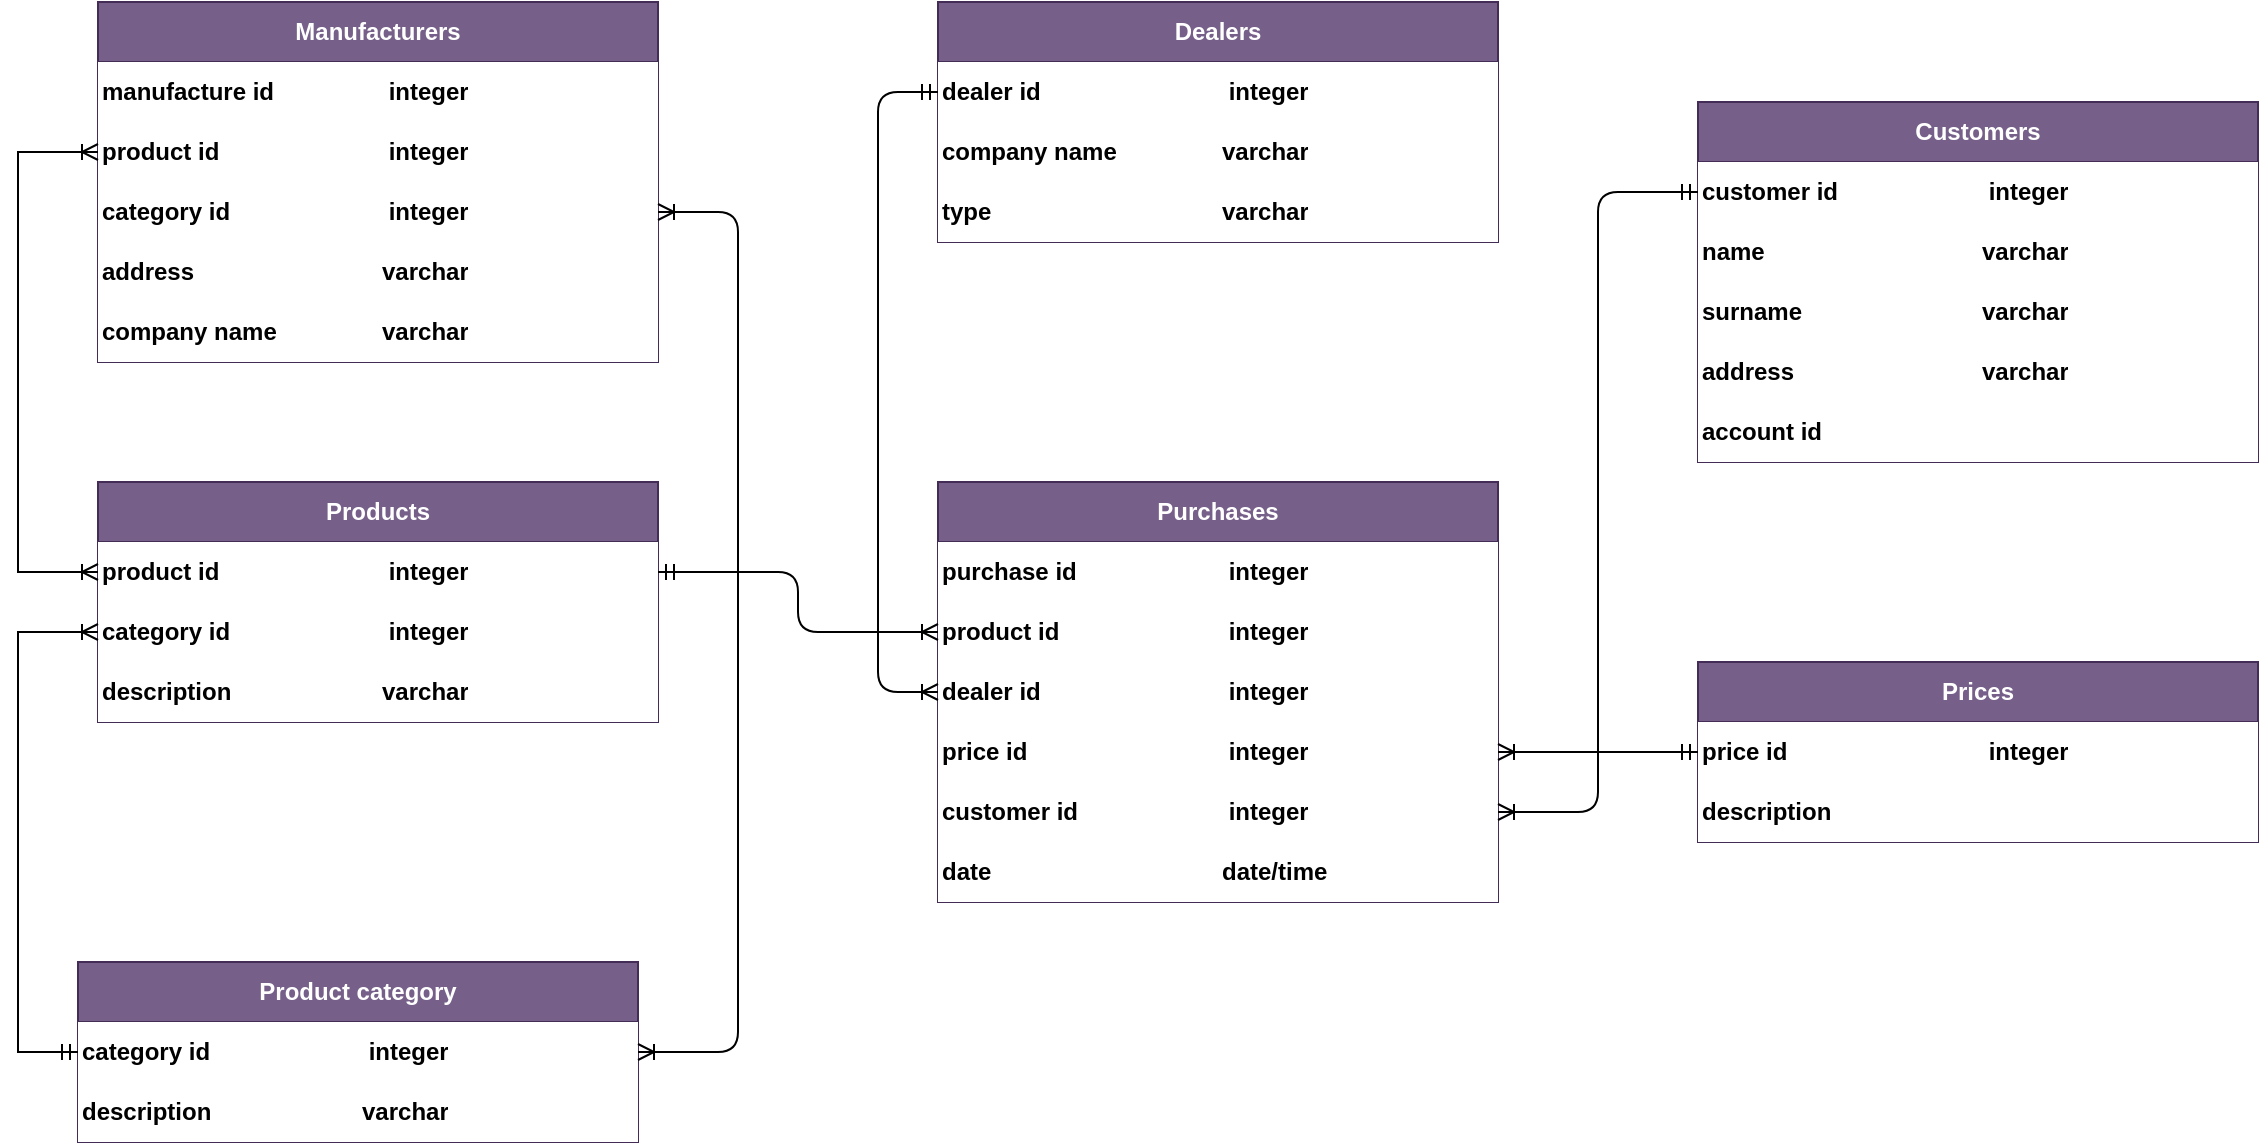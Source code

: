 <mxfile version="24.7.5">
  <diagram name="Page-1" id="e56a1550-8fbb-45ad-956c-1786394a9013">
    <mxGraphModel dx="2636" dy="836" grid="1" gridSize="10" guides="1" tooltips="1" connect="1" arrows="1" fold="1" page="1" pageScale="1" pageWidth="1100" pageHeight="850" background="none" math="0" shadow="0">
      <root>
        <mxCell id="0" />
        <mxCell id="1" parent="0" />
        <mxCell id="E7xt4FRm8ha0BPfJUqgO-25" value="Products" style="shape=table;startSize=30;container=1;collapsible=1;childLayout=tableLayout;fixedRows=1;rowLines=0;fontStyle=1;align=center;resizeLast=1;html=1;whiteSpace=wrap;fillColor=#76608a;strokeColor=#432D57;fontColor=#ffffff;strokeWidth=1;perimeterSpacing=1;" vertex="1" parent="1">
          <mxGeometry x="-360" y="350" width="280" height="120" as="geometry" />
        </mxCell>
        <mxCell id="E7xt4FRm8ha0BPfJUqgO-26" value="" style="shape=tableRow;horizontal=0;startSize=0;swimlaneHead=0;swimlaneBody=0;fillColor=none;collapsible=0;dropTarget=0;points=[[0,0.5],[1,0.5]];portConstraint=eastwest;top=0;left=0;right=0;bottom=0;html=1;" vertex="1" parent="E7xt4FRm8ha0BPfJUqgO-25">
          <mxGeometry y="30" width="280" height="30" as="geometry" />
        </mxCell>
        <mxCell id="E7xt4FRm8ha0BPfJUqgO-27" value="product id" style="shape=partialRectangle;connectable=0;fillColor=#FFFFFF;top=0;left=0;bottom=0;right=0;fontStyle=1;overflow=hidden;html=1;whiteSpace=wrap;strokeColor=#000000;fontColor=#000000;perimeterSpacing=1;align=left;" vertex="1" parent="E7xt4FRm8ha0BPfJUqgO-26">
          <mxGeometry width="140" height="30" as="geometry">
            <mxRectangle width="140" height="30" as="alternateBounds" />
          </mxGeometry>
        </mxCell>
        <mxCell id="E7xt4FRm8ha0BPfJUqgO-50" value="&lt;span style=&quot;color: rgb(0, 0, 0);&quot;&gt;&amp;nbsp;integer&lt;/span&gt;" style="shape=partialRectangle;connectable=0;fillColor=#FFFFFF;top=0;left=0;bottom=0;right=0;fontStyle=1;overflow=hidden;html=1;whiteSpace=wrap;strokeWidth=1;strokeColor=#000000;perimeterSpacing=1;fillStyle=auto;align=left;labelBorderColor=none;" vertex="1" parent="E7xt4FRm8ha0BPfJUqgO-26">
          <mxGeometry x="140" width="140" height="30" as="geometry">
            <mxRectangle width="140" height="30" as="alternateBounds" />
          </mxGeometry>
        </mxCell>
        <mxCell id="E7xt4FRm8ha0BPfJUqgO-64" style="shape=tableRow;horizontal=0;startSize=0;swimlaneHead=0;swimlaneBody=0;fillColor=none;collapsible=0;dropTarget=0;points=[[0,0.5],[1,0.5]];portConstraint=eastwest;top=0;left=0;right=0;bottom=0;html=1;" vertex="1" parent="E7xt4FRm8ha0BPfJUqgO-25">
          <mxGeometry y="60" width="280" height="30" as="geometry" />
        </mxCell>
        <mxCell id="E7xt4FRm8ha0BPfJUqgO-66" value="&lt;font color=&quot;#000000&quot;&gt;category id&lt;/font&gt;" style="shape=partialRectangle;connectable=0;fillColor=#FFFFFF;top=0;left=0;bottom=0;right=0;fontStyle=1;overflow=hidden;html=1;whiteSpace=wrap;strokeWidth=1;strokeColor=#000000;perimeterSpacing=1;align=left;textShadow=0;" vertex="1" parent="E7xt4FRm8ha0BPfJUqgO-64">
          <mxGeometry width="140" height="30" as="geometry">
            <mxRectangle width="140" height="30" as="alternateBounds" />
          </mxGeometry>
        </mxCell>
        <mxCell id="E7xt4FRm8ha0BPfJUqgO-65" value="&amp;nbsp;integer" style="shape=partialRectangle;connectable=0;fillColor=#FFFFFF;top=0;left=0;bottom=0;right=0;fontStyle=1;overflow=hidden;html=1;whiteSpace=wrap;strokeColor=#000000;fontColor=#000000;perimeterSpacing=1;align=left;" vertex="1" parent="E7xt4FRm8ha0BPfJUqgO-64">
          <mxGeometry x="140" width="140" height="30" as="geometry">
            <mxRectangle width="140" height="30" as="alternateBounds" />
          </mxGeometry>
        </mxCell>
        <mxCell id="E7xt4FRm8ha0BPfJUqgO-80" style="shape=tableRow;horizontal=0;startSize=0;swimlaneHead=0;swimlaneBody=0;fillColor=none;collapsible=0;dropTarget=0;points=[[0,0.5],[1,0.5]];portConstraint=eastwest;top=0;left=0;right=0;bottom=0;html=1;" vertex="1" parent="E7xt4FRm8ha0BPfJUqgO-25">
          <mxGeometry y="90" width="280" height="30" as="geometry" />
        </mxCell>
        <mxCell id="E7xt4FRm8ha0BPfJUqgO-81" value="&lt;font color=&quot;#000000&quot;&gt;description&lt;/font&gt;" style="shape=partialRectangle;connectable=0;fillColor=#FFFFFF;top=0;left=0;bottom=0;right=0;fontStyle=1;overflow=hidden;html=1;whiteSpace=wrap;strokeWidth=1;strokeColor=#000000;perimeterSpacing=1;align=left;textShadow=0;" vertex="1" parent="E7xt4FRm8ha0BPfJUqgO-80">
          <mxGeometry width="140" height="30" as="geometry">
            <mxRectangle width="140" height="30" as="alternateBounds" />
          </mxGeometry>
        </mxCell>
        <mxCell id="E7xt4FRm8ha0BPfJUqgO-82" value="varchar" style="shape=partialRectangle;connectable=0;fillColor=#FFFFFF;top=0;left=0;bottom=0;right=0;fontStyle=1;overflow=hidden;html=1;whiteSpace=wrap;strokeColor=#000000;fontColor=#000000;perimeterSpacing=1;align=left;" vertex="1" parent="E7xt4FRm8ha0BPfJUqgO-80">
          <mxGeometry x="140" width="140" height="30" as="geometry">
            <mxRectangle width="140" height="30" as="alternateBounds" />
          </mxGeometry>
        </mxCell>
        <mxCell id="E7xt4FRm8ha0BPfJUqgO-67" value="Prices" style="shape=table;startSize=30;container=1;collapsible=1;childLayout=tableLayout;fixedRows=1;rowLines=0;fontStyle=1;align=center;resizeLast=1;html=1;whiteSpace=wrap;fillColor=#76608a;strokeColor=#432D57;fontColor=#ffffff;strokeWidth=1;perimeterSpacing=1;" vertex="1" parent="1">
          <mxGeometry x="440" y="440" width="280" height="90" as="geometry" />
        </mxCell>
        <mxCell id="E7xt4FRm8ha0BPfJUqgO-68" value="" style="shape=tableRow;horizontal=0;startSize=0;swimlaneHead=0;swimlaneBody=0;fillColor=none;collapsible=0;dropTarget=0;points=[[0,0.5],[1,0.5]];portConstraint=eastwest;top=0;left=0;right=0;bottom=0;html=1;" vertex="1" parent="E7xt4FRm8ha0BPfJUqgO-67">
          <mxGeometry y="30" width="280" height="30" as="geometry" />
        </mxCell>
        <mxCell id="E7xt4FRm8ha0BPfJUqgO-69" value="price id" style="shape=partialRectangle;connectable=0;fillColor=#FFFFFF;top=0;left=0;bottom=0;right=0;fontStyle=1;overflow=hidden;html=1;whiteSpace=wrap;strokeColor=#000000;fontColor=#000000;perimeterSpacing=1;align=left;" vertex="1" parent="E7xt4FRm8ha0BPfJUqgO-68">
          <mxGeometry width="140" height="30" as="geometry">
            <mxRectangle width="140" height="30" as="alternateBounds" />
          </mxGeometry>
        </mxCell>
        <mxCell id="E7xt4FRm8ha0BPfJUqgO-70" value="&lt;span style=&quot;color: rgb(0, 0, 0);&quot;&gt;&amp;nbsp;integer&lt;/span&gt;" style="shape=partialRectangle;connectable=0;fillColor=#FFFFFF;top=0;left=0;bottom=0;right=0;fontStyle=1;overflow=hidden;html=1;whiteSpace=wrap;strokeWidth=1;strokeColor=#000000;perimeterSpacing=1;fillStyle=auto;align=left;labelBorderColor=none;" vertex="1" parent="E7xt4FRm8ha0BPfJUqgO-68">
          <mxGeometry x="140" width="140" height="30" as="geometry">
            <mxRectangle width="140" height="30" as="alternateBounds" />
          </mxGeometry>
        </mxCell>
        <mxCell id="E7xt4FRm8ha0BPfJUqgO-71" style="shape=tableRow;horizontal=0;startSize=0;swimlaneHead=0;swimlaneBody=0;fillColor=none;collapsible=0;dropTarget=0;points=[[0,0.5],[1,0.5]];portConstraint=eastwest;top=0;left=0;right=0;bottom=0;html=1;" vertex="1" parent="E7xt4FRm8ha0BPfJUqgO-67">
          <mxGeometry y="60" width="280" height="30" as="geometry" />
        </mxCell>
        <mxCell id="E7xt4FRm8ha0BPfJUqgO-72" value="&lt;font color=&quot;#000000&quot;&gt;description&lt;/font&gt;" style="shape=partialRectangle;connectable=0;fillColor=#FFFFFF;top=0;left=0;bottom=0;right=0;fontStyle=1;overflow=hidden;html=1;whiteSpace=wrap;strokeWidth=1;strokeColor=#000000;perimeterSpacing=1;align=left;textShadow=0;" vertex="1" parent="E7xt4FRm8ha0BPfJUqgO-71">
          <mxGeometry width="140" height="30" as="geometry">
            <mxRectangle width="140" height="30" as="alternateBounds" />
          </mxGeometry>
        </mxCell>
        <mxCell id="E7xt4FRm8ha0BPfJUqgO-73" value="" style="shape=partialRectangle;connectable=0;fillColor=#FFFFFF;top=0;left=0;bottom=0;right=0;fontStyle=1;overflow=hidden;html=1;whiteSpace=wrap;strokeColor=#000000;fontColor=#000000;perimeterSpacing=1;align=left;" vertex="1" parent="E7xt4FRm8ha0BPfJUqgO-71">
          <mxGeometry x="140" width="140" height="30" as="geometry">
            <mxRectangle width="140" height="30" as="alternateBounds" />
          </mxGeometry>
        </mxCell>
        <mxCell id="E7xt4FRm8ha0BPfJUqgO-86" value="Product category" style="shape=table;startSize=30;container=1;collapsible=1;childLayout=tableLayout;fixedRows=1;rowLines=0;fontStyle=1;align=center;resizeLast=1;html=1;whiteSpace=wrap;fillColor=#76608a;strokeColor=#432D57;fontColor=#ffffff;strokeWidth=1;perimeterSpacing=1;" vertex="1" parent="1">
          <mxGeometry x="-370" y="590" width="280" height="90" as="geometry" />
        </mxCell>
        <mxCell id="E7xt4FRm8ha0BPfJUqgO-90" style="shape=tableRow;horizontal=0;startSize=0;swimlaneHead=0;swimlaneBody=0;fillColor=none;collapsible=0;dropTarget=0;points=[[0,0.5],[1,0.5]];portConstraint=eastwest;top=0;left=0;right=0;bottom=0;html=1;" vertex="1" parent="E7xt4FRm8ha0BPfJUqgO-86">
          <mxGeometry y="30" width="280" height="30" as="geometry" />
        </mxCell>
        <mxCell id="E7xt4FRm8ha0BPfJUqgO-91" value="&lt;font color=&quot;#000000&quot;&gt;category id&lt;/font&gt;" style="shape=partialRectangle;connectable=0;fillColor=#FFFFFF;top=0;left=0;bottom=0;right=0;fontStyle=1;overflow=hidden;html=1;whiteSpace=wrap;strokeWidth=1;strokeColor=#000000;perimeterSpacing=1;align=left;textShadow=0;" vertex="1" parent="E7xt4FRm8ha0BPfJUqgO-90">
          <mxGeometry width="140" height="30" as="geometry">
            <mxRectangle width="140" height="30" as="alternateBounds" />
          </mxGeometry>
        </mxCell>
        <mxCell id="E7xt4FRm8ha0BPfJUqgO-92" value="&amp;nbsp;integer" style="shape=partialRectangle;connectable=0;fillColor=#FFFFFF;top=0;left=0;bottom=0;right=0;fontStyle=1;overflow=hidden;html=1;whiteSpace=wrap;strokeColor=#000000;fontColor=#000000;perimeterSpacing=1;align=left;" vertex="1" parent="E7xt4FRm8ha0BPfJUqgO-90">
          <mxGeometry x="140" width="140" height="30" as="geometry">
            <mxRectangle width="140" height="30" as="alternateBounds" />
          </mxGeometry>
        </mxCell>
        <mxCell id="E7xt4FRm8ha0BPfJUqgO-93" style="shape=tableRow;horizontal=0;startSize=0;swimlaneHead=0;swimlaneBody=0;fillColor=none;collapsible=0;dropTarget=0;points=[[0,0.5],[1,0.5]];portConstraint=eastwest;top=0;left=0;right=0;bottom=0;html=1;" vertex="1" parent="E7xt4FRm8ha0BPfJUqgO-86">
          <mxGeometry y="60" width="280" height="30" as="geometry" />
        </mxCell>
        <mxCell id="E7xt4FRm8ha0BPfJUqgO-95" value="&lt;span style=&quot;background-color: rgb(255, 255, 255);&quot;&gt;description&lt;/span&gt;" style="shape=partialRectangle;connectable=0;fillColor=#FFFFFF;top=0;left=0;bottom=0;right=0;fontStyle=1;overflow=hidden;html=1;whiteSpace=wrap;strokeColor=#000000;fontColor=#000000;perimeterSpacing=1;align=left;" vertex="1" parent="E7xt4FRm8ha0BPfJUqgO-93">
          <mxGeometry width="140" height="30" as="geometry">
            <mxRectangle width="140" height="30" as="alternateBounds" />
          </mxGeometry>
        </mxCell>
        <mxCell id="E7xt4FRm8ha0BPfJUqgO-94" value="&lt;span style=&quot;color: rgb(0, 0, 0);&quot;&gt;varchar&lt;/span&gt;" style="shape=partialRectangle;connectable=0;fillColor=#FFFFFF;top=0;left=0;bottom=0;right=0;fontStyle=1;overflow=hidden;html=1;whiteSpace=wrap;strokeWidth=1;strokeColor=#000000;perimeterSpacing=1;align=left;textShadow=0;" vertex="1" parent="E7xt4FRm8ha0BPfJUqgO-93">
          <mxGeometry x="140" width="140" height="30" as="geometry">
            <mxRectangle width="140" height="30" as="alternateBounds" />
          </mxGeometry>
        </mxCell>
        <mxCell id="E7xt4FRm8ha0BPfJUqgO-99" value="Dealers" style="shape=table;startSize=30;container=1;collapsible=1;childLayout=tableLayout;fixedRows=1;rowLines=0;fontStyle=1;align=center;resizeLast=1;html=1;whiteSpace=wrap;fillColor=#76608a;strokeColor=#432D57;fontColor=#ffffff;strokeWidth=1;perimeterSpacing=1;" vertex="1" parent="1">
          <mxGeometry x="60" y="110" width="280" height="120" as="geometry" />
        </mxCell>
        <mxCell id="E7xt4FRm8ha0BPfJUqgO-100" value="" style="shape=tableRow;horizontal=0;startSize=0;swimlaneHead=0;swimlaneBody=0;fillColor=none;collapsible=0;dropTarget=0;points=[[0,0.5],[1,0.5]];portConstraint=eastwest;top=0;left=0;right=0;bottom=0;html=1;" vertex="1" parent="E7xt4FRm8ha0BPfJUqgO-99">
          <mxGeometry y="30" width="280" height="30" as="geometry" />
        </mxCell>
        <mxCell id="E7xt4FRm8ha0BPfJUqgO-101" value="dealer id" style="shape=partialRectangle;connectable=0;fillColor=#FFFFFF;top=0;left=0;bottom=0;right=0;fontStyle=1;overflow=hidden;html=1;whiteSpace=wrap;strokeColor=#000000;fontColor=#000000;perimeterSpacing=1;align=left;" vertex="1" parent="E7xt4FRm8ha0BPfJUqgO-100">
          <mxGeometry width="140" height="30" as="geometry">
            <mxRectangle width="140" height="30" as="alternateBounds" />
          </mxGeometry>
        </mxCell>
        <mxCell id="E7xt4FRm8ha0BPfJUqgO-102" value="&lt;span style=&quot;color: rgb(0, 0, 0);&quot;&gt;&amp;nbsp;integer&lt;/span&gt;" style="shape=partialRectangle;connectable=0;fillColor=#FFFFFF;top=0;left=0;bottom=0;right=0;fontStyle=1;overflow=hidden;html=1;whiteSpace=wrap;strokeWidth=1;strokeColor=#000000;perimeterSpacing=1;fillStyle=auto;align=left;labelBorderColor=none;" vertex="1" parent="E7xt4FRm8ha0BPfJUqgO-100">
          <mxGeometry x="140" width="140" height="30" as="geometry">
            <mxRectangle width="140" height="30" as="alternateBounds" />
          </mxGeometry>
        </mxCell>
        <mxCell id="E7xt4FRm8ha0BPfJUqgO-103" style="shape=tableRow;horizontal=0;startSize=0;swimlaneHead=0;swimlaneBody=0;fillColor=none;collapsible=0;dropTarget=0;points=[[0,0.5],[1,0.5]];portConstraint=eastwest;top=0;left=0;right=0;bottom=0;html=1;" vertex="1" parent="E7xt4FRm8ha0BPfJUqgO-99">
          <mxGeometry y="60" width="280" height="30" as="geometry" />
        </mxCell>
        <mxCell id="E7xt4FRm8ha0BPfJUqgO-104" value="&lt;span style=&quot;color: rgb(0, 0, 0); background-color: rgb(255, 255, 255);&quot;&gt;company name&lt;/span&gt;" style="shape=partialRectangle;connectable=0;fillColor=#FFFFFF;top=0;left=0;bottom=0;right=0;fontStyle=1;overflow=hidden;html=1;whiteSpace=wrap;strokeWidth=1;strokeColor=#000000;perimeterSpacing=1;align=left;textShadow=0;" vertex="1" parent="E7xt4FRm8ha0BPfJUqgO-103">
          <mxGeometry width="140" height="30" as="geometry">
            <mxRectangle width="140" height="30" as="alternateBounds" />
          </mxGeometry>
        </mxCell>
        <mxCell id="E7xt4FRm8ha0BPfJUqgO-105" value="&lt;span style=&quot;background-color: rgb(255, 255, 255);&quot;&gt;varchar&lt;/span&gt;" style="shape=partialRectangle;connectable=0;fillColor=#FFFFFF;top=0;left=0;bottom=0;right=0;fontStyle=1;overflow=hidden;html=1;whiteSpace=wrap;strokeColor=#000000;fontColor=#000000;perimeterSpacing=1;align=left;" vertex="1" parent="E7xt4FRm8ha0BPfJUqgO-103">
          <mxGeometry x="140" width="140" height="30" as="geometry">
            <mxRectangle width="140" height="30" as="alternateBounds" />
          </mxGeometry>
        </mxCell>
        <mxCell id="E7xt4FRm8ha0BPfJUqgO-106" style="shape=tableRow;horizontal=0;startSize=0;swimlaneHead=0;swimlaneBody=0;fillColor=none;collapsible=0;dropTarget=0;points=[[0,0.5],[1,0.5]];portConstraint=eastwest;top=0;left=0;right=0;bottom=0;html=1;" vertex="1" parent="E7xt4FRm8ha0BPfJUqgO-99">
          <mxGeometry y="90" width="280" height="30" as="geometry" />
        </mxCell>
        <mxCell id="E7xt4FRm8ha0BPfJUqgO-107" value="&lt;font color=&quot;#000000&quot;&gt;&lt;span style=&quot;background-color: rgb(255, 255, 255);&quot;&gt;type&lt;/span&gt;&lt;/font&gt;" style="shape=partialRectangle;connectable=0;fillColor=#FFFFFF;top=0;left=0;bottom=0;right=0;fontStyle=1;overflow=hidden;html=1;whiteSpace=wrap;strokeWidth=1;strokeColor=#000000;perimeterSpacing=1;align=left;textShadow=0;" vertex="1" parent="E7xt4FRm8ha0BPfJUqgO-106">
          <mxGeometry width="140" height="30" as="geometry">
            <mxRectangle width="140" height="30" as="alternateBounds" />
          </mxGeometry>
        </mxCell>
        <mxCell id="E7xt4FRm8ha0BPfJUqgO-108" value="&lt;span style=&quot;background-color: rgb(255, 255, 255);&quot;&gt;varchar&lt;/span&gt;" style="shape=partialRectangle;connectable=0;fillColor=#FFFFFF;top=0;left=0;bottom=0;right=0;fontStyle=1;overflow=hidden;html=1;whiteSpace=wrap;strokeColor=#000000;fontColor=#000000;perimeterSpacing=1;align=left;" vertex="1" parent="E7xt4FRm8ha0BPfJUqgO-106">
          <mxGeometry x="140" width="140" height="30" as="geometry">
            <mxRectangle width="140" height="30" as="alternateBounds" />
          </mxGeometry>
        </mxCell>
        <mxCell id="E7xt4FRm8ha0BPfJUqgO-112" value="Manufacturers" style="shape=table;startSize=30;container=1;collapsible=1;childLayout=tableLayout;fixedRows=1;rowLines=0;fontStyle=1;align=center;resizeLast=1;html=1;whiteSpace=wrap;fillColor=#76608a;strokeColor=#432D57;fontColor=#ffffff;strokeWidth=1;perimeterSpacing=1;" vertex="1" parent="1">
          <mxGeometry x="-360" y="110" width="280" height="180" as="geometry" />
        </mxCell>
        <mxCell id="E7xt4FRm8ha0BPfJUqgO-113" value="" style="shape=tableRow;horizontal=0;startSize=0;swimlaneHead=0;swimlaneBody=0;fillColor=none;collapsible=0;dropTarget=0;points=[[0,0.5],[1,0.5]];portConstraint=eastwest;top=0;left=0;right=0;bottom=0;html=1;" vertex="1" parent="E7xt4FRm8ha0BPfJUqgO-112">
          <mxGeometry y="30" width="280" height="30" as="geometry" />
        </mxCell>
        <mxCell id="E7xt4FRm8ha0BPfJUqgO-114" value="manufacture id" style="shape=partialRectangle;connectable=0;fillColor=#FFFFFF;top=0;left=0;bottom=0;right=0;fontStyle=1;overflow=hidden;html=1;whiteSpace=wrap;strokeColor=#000000;fontColor=#000000;perimeterSpacing=1;align=left;" vertex="1" parent="E7xt4FRm8ha0BPfJUqgO-113">
          <mxGeometry width="140" height="30" as="geometry">
            <mxRectangle width="140" height="30" as="alternateBounds" />
          </mxGeometry>
        </mxCell>
        <mxCell id="E7xt4FRm8ha0BPfJUqgO-115" value="&lt;span style=&quot;color: rgb(0, 0, 0);&quot;&gt;&amp;nbsp;integer&lt;/span&gt;" style="shape=partialRectangle;connectable=0;fillColor=#FFFFFF;top=0;left=0;bottom=0;right=0;fontStyle=1;overflow=hidden;html=1;whiteSpace=wrap;strokeWidth=1;strokeColor=#000000;perimeterSpacing=1;fillStyle=auto;align=left;labelBorderColor=none;" vertex="1" parent="E7xt4FRm8ha0BPfJUqgO-113">
          <mxGeometry x="140" width="140" height="30" as="geometry">
            <mxRectangle width="140" height="30" as="alternateBounds" />
          </mxGeometry>
        </mxCell>
        <mxCell id="E7xt4FRm8ha0BPfJUqgO-116" style="shape=tableRow;horizontal=0;startSize=0;swimlaneHead=0;swimlaneBody=0;fillColor=none;collapsible=0;dropTarget=0;points=[[0,0.5],[1,0.5]];portConstraint=eastwest;top=0;left=0;right=0;bottom=0;html=1;" vertex="1" parent="E7xt4FRm8ha0BPfJUqgO-112">
          <mxGeometry y="60" width="280" height="30" as="geometry" />
        </mxCell>
        <mxCell id="E7xt4FRm8ha0BPfJUqgO-117" value="&lt;font color=&quot;#000000&quot;&gt;product id&lt;/font&gt;" style="shape=partialRectangle;connectable=0;fillColor=#FFFFFF;top=0;left=0;bottom=0;right=0;fontStyle=1;overflow=hidden;html=1;whiteSpace=wrap;strokeWidth=1;strokeColor=#000000;perimeterSpacing=1;align=left;textShadow=0;" vertex="1" parent="E7xt4FRm8ha0BPfJUqgO-116">
          <mxGeometry width="140" height="30" as="geometry">
            <mxRectangle width="140" height="30" as="alternateBounds" />
          </mxGeometry>
        </mxCell>
        <mxCell id="E7xt4FRm8ha0BPfJUqgO-118" value="&amp;nbsp;integer" style="shape=partialRectangle;connectable=0;fillColor=#FFFFFF;top=0;left=0;bottom=0;right=0;fontStyle=1;overflow=hidden;html=1;whiteSpace=wrap;strokeColor=#000000;fontColor=#000000;perimeterSpacing=1;align=left;" vertex="1" parent="E7xt4FRm8ha0BPfJUqgO-116">
          <mxGeometry x="140" width="140" height="30" as="geometry">
            <mxRectangle width="140" height="30" as="alternateBounds" />
          </mxGeometry>
        </mxCell>
        <mxCell id="E7xt4FRm8ha0BPfJUqgO-119" style="shape=tableRow;horizontal=0;startSize=0;swimlaneHead=0;swimlaneBody=0;fillColor=none;collapsible=0;dropTarget=0;points=[[0,0.5],[1,0.5]];portConstraint=eastwest;top=0;left=0;right=0;bottom=0;html=1;" vertex="1" parent="E7xt4FRm8ha0BPfJUqgO-112">
          <mxGeometry y="90" width="280" height="30" as="geometry" />
        </mxCell>
        <mxCell id="E7xt4FRm8ha0BPfJUqgO-120" value="&lt;font color=&quot;#000000&quot;&gt;category id&lt;/font&gt;" style="shape=partialRectangle;connectable=0;fillColor=#FFFFFF;top=0;left=0;bottom=0;right=0;fontStyle=1;overflow=hidden;html=1;whiteSpace=wrap;strokeWidth=1;strokeColor=#000000;perimeterSpacing=1;align=left;textShadow=0;" vertex="1" parent="E7xt4FRm8ha0BPfJUqgO-119">
          <mxGeometry width="140" height="30" as="geometry">
            <mxRectangle width="140" height="30" as="alternateBounds" />
          </mxGeometry>
        </mxCell>
        <mxCell id="E7xt4FRm8ha0BPfJUqgO-121" value="&amp;nbsp;integer" style="shape=partialRectangle;connectable=0;fillColor=#FFFFFF;top=0;left=0;bottom=0;right=0;fontStyle=1;overflow=hidden;html=1;whiteSpace=wrap;strokeColor=#000000;fontColor=#000000;perimeterSpacing=1;align=left;" vertex="1" parent="E7xt4FRm8ha0BPfJUqgO-119">
          <mxGeometry x="140" width="140" height="30" as="geometry">
            <mxRectangle width="140" height="30" as="alternateBounds" />
          </mxGeometry>
        </mxCell>
        <mxCell id="E7xt4FRm8ha0BPfJUqgO-122" style="shape=tableRow;horizontal=0;startSize=0;swimlaneHead=0;swimlaneBody=0;fillColor=none;collapsible=0;dropTarget=0;points=[[0,0.5],[1,0.5]];portConstraint=eastwest;top=0;left=0;right=0;bottom=0;html=1;" vertex="1" parent="E7xt4FRm8ha0BPfJUqgO-112">
          <mxGeometry y="120" width="280" height="30" as="geometry" />
        </mxCell>
        <mxCell id="E7xt4FRm8ha0BPfJUqgO-123" value="&lt;span style=&quot;color: rgb(0, 0, 0); background-color: rgb(255, 255, 255);&quot;&gt;address&lt;/span&gt;" style="shape=partialRectangle;connectable=0;fillColor=#FFFFFF;top=0;left=0;bottom=0;right=0;fontStyle=1;overflow=hidden;html=1;whiteSpace=wrap;strokeWidth=1;strokeColor=#000000;perimeterSpacing=1;align=left;textShadow=0;" vertex="1" parent="E7xt4FRm8ha0BPfJUqgO-122">
          <mxGeometry width="140" height="30" as="geometry">
            <mxRectangle width="140" height="30" as="alternateBounds" />
          </mxGeometry>
        </mxCell>
        <mxCell id="E7xt4FRm8ha0BPfJUqgO-124" value="&lt;span style=&quot;background-color: rgb(255, 255, 255);&quot;&gt;varchar&lt;/span&gt;" style="shape=partialRectangle;connectable=0;fillColor=#FFFFFF;top=0;left=0;bottom=0;right=0;fontStyle=1;overflow=hidden;html=1;whiteSpace=wrap;strokeColor=#000000;fontColor=#000000;perimeterSpacing=1;align=left;" vertex="1" parent="E7xt4FRm8ha0BPfJUqgO-122">
          <mxGeometry x="140" width="140" height="30" as="geometry">
            <mxRectangle width="140" height="30" as="alternateBounds" />
          </mxGeometry>
        </mxCell>
        <mxCell id="E7xt4FRm8ha0BPfJUqgO-190" style="shape=tableRow;horizontal=0;startSize=0;swimlaneHead=0;swimlaneBody=0;fillColor=none;collapsible=0;dropTarget=0;points=[[0,0.5],[1,0.5]];portConstraint=eastwest;top=0;left=0;right=0;bottom=0;html=1;" vertex="1" parent="E7xt4FRm8ha0BPfJUqgO-112">
          <mxGeometry y="150" width="280" height="30" as="geometry" />
        </mxCell>
        <mxCell id="E7xt4FRm8ha0BPfJUqgO-191" value="&lt;span style=&quot;color: rgb(0, 0, 0); background-color: rgb(255, 255, 255);&quot;&gt;company name&lt;/span&gt;" style="shape=partialRectangle;connectable=0;fillColor=#FFFFFF;top=0;left=0;bottom=0;right=0;fontStyle=1;overflow=hidden;html=1;whiteSpace=wrap;strokeWidth=1;strokeColor=#000000;perimeterSpacing=1;align=left;textShadow=0;" vertex="1" parent="E7xt4FRm8ha0BPfJUqgO-190">
          <mxGeometry width="140" height="30" as="geometry">
            <mxRectangle width="140" height="30" as="alternateBounds" />
          </mxGeometry>
        </mxCell>
        <mxCell id="E7xt4FRm8ha0BPfJUqgO-192" value="&lt;span style=&quot;background-color: rgb(255, 255, 255);&quot;&gt;varchar&lt;/span&gt;" style="shape=partialRectangle;connectable=0;fillColor=#FFFFFF;top=0;left=0;bottom=0;right=0;fontStyle=1;overflow=hidden;html=1;whiteSpace=wrap;strokeColor=#000000;fontColor=#000000;perimeterSpacing=1;align=left;" vertex="1" parent="E7xt4FRm8ha0BPfJUqgO-190">
          <mxGeometry x="140" width="140" height="30" as="geometry">
            <mxRectangle width="140" height="30" as="alternateBounds" />
          </mxGeometry>
        </mxCell>
        <mxCell id="E7xt4FRm8ha0BPfJUqgO-125" value="Customers" style="shape=table;startSize=30;container=1;collapsible=1;childLayout=tableLayout;fixedRows=1;rowLines=0;fontStyle=1;align=center;resizeLast=1;html=1;whiteSpace=wrap;fillColor=#76608a;strokeColor=#432D57;fontColor=#ffffff;strokeWidth=1;perimeterSpacing=1;" vertex="1" parent="1">
          <mxGeometry x="440" y="160" width="280" height="180" as="geometry" />
        </mxCell>
        <mxCell id="E7xt4FRm8ha0BPfJUqgO-126" value="" style="shape=tableRow;horizontal=0;startSize=0;swimlaneHead=0;swimlaneBody=0;fillColor=none;collapsible=0;dropTarget=0;points=[[0,0.5],[1,0.5]];portConstraint=eastwest;top=0;left=0;right=0;bottom=0;html=1;" vertex="1" parent="E7xt4FRm8ha0BPfJUqgO-125">
          <mxGeometry y="30" width="280" height="30" as="geometry" />
        </mxCell>
        <mxCell id="E7xt4FRm8ha0BPfJUqgO-127" value="customer id" style="shape=partialRectangle;connectable=0;fillColor=#FFFFFF;top=0;left=0;bottom=0;right=0;fontStyle=1;overflow=hidden;html=1;whiteSpace=wrap;strokeColor=#000000;fontColor=#000000;perimeterSpacing=1;align=left;" vertex="1" parent="E7xt4FRm8ha0BPfJUqgO-126">
          <mxGeometry width="140" height="30" as="geometry">
            <mxRectangle width="140" height="30" as="alternateBounds" />
          </mxGeometry>
        </mxCell>
        <mxCell id="E7xt4FRm8ha0BPfJUqgO-128" value="&lt;font color=&quot;#000000&quot;&gt;&amp;nbsp;integer&lt;/font&gt;" style="shape=partialRectangle;connectable=0;fillColor=#FFFFFF;top=0;left=0;bottom=0;right=0;fontStyle=1;overflow=hidden;html=1;whiteSpace=wrap;strokeWidth=1;strokeColor=#000000;perimeterSpacing=1;fillStyle=auto;align=left;labelBorderColor=none;" vertex="1" parent="E7xt4FRm8ha0BPfJUqgO-126">
          <mxGeometry x="140" width="140" height="30" as="geometry">
            <mxRectangle width="140" height="30" as="alternateBounds" />
          </mxGeometry>
        </mxCell>
        <mxCell id="E7xt4FRm8ha0BPfJUqgO-129" style="shape=tableRow;horizontal=0;startSize=0;swimlaneHead=0;swimlaneBody=0;fillColor=none;collapsible=0;dropTarget=0;points=[[0,0.5],[1,0.5]];portConstraint=eastwest;top=0;left=0;right=0;bottom=0;html=1;" vertex="1" parent="E7xt4FRm8ha0BPfJUqgO-125">
          <mxGeometry y="60" width="280" height="30" as="geometry" />
        </mxCell>
        <mxCell id="E7xt4FRm8ha0BPfJUqgO-130" value="&lt;font color=&quot;#000000&quot;&gt;name&lt;/font&gt;" style="shape=partialRectangle;connectable=0;fillColor=#FFFFFF;top=0;left=0;bottom=0;right=0;fontStyle=1;overflow=hidden;html=1;whiteSpace=wrap;strokeWidth=1;strokeColor=#000000;perimeterSpacing=1;align=left;textShadow=0;" vertex="1" parent="E7xt4FRm8ha0BPfJUqgO-129">
          <mxGeometry width="140" height="30" as="geometry">
            <mxRectangle width="140" height="30" as="alternateBounds" />
          </mxGeometry>
        </mxCell>
        <mxCell id="E7xt4FRm8ha0BPfJUqgO-131" value="varchar" style="shape=partialRectangle;connectable=0;fillColor=#FFFFFF;top=0;left=0;bottom=0;right=0;fontStyle=1;overflow=hidden;html=1;whiteSpace=wrap;strokeColor=#000000;fontColor=#000000;perimeterSpacing=1;align=left;" vertex="1" parent="E7xt4FRm8ha0BPfJUqgO-129">
          <mxGeometry x="140" width="140" height="30" as="geometry">
            <mxRectangle width="140" height="30" as="alternateBounds" />
          </mxGeometry>
        </mxCell>
        <mxCell id="E7xt4FRm8ha0BPfJUqgO-132" style="shape=tableRow;horizontal=0;startSize=0;swimlaneHead=0;swimlaneBody=0;fillColor=none;collapsible=0;dropTarget=0;points=[[0,0.5],[1,0.5]];portConstraint=eastwest;top=0;left=0;right=0;bottom=0;html=1;" vertex="1" parent="E7xt4FRm8ha0BPfJUqgO-125">
          <mxGeometry y="90" width="280" height="30" as="geometry" />
        </mxCell>
        <mxCell id="E7xt4FRm8ha0BPfJUqgO-133" value="&lt;font color=&quot;#000000&quot;&gt;surname&lt;/font&gt;" style="shape=partialRectangle;connectable=0;fillColor=#FFFFFF;top=0;left=0;bottom=0;right=0;fontStyle=1;overflow=hidden;html=1;whiteSpace=wrap;strokeWidth=1;strokeColor=#000000;perimeterSpacing=1;align=left;textShadow=0;" vertex="1" parent="E7xt4FRm8ha0BPfJUqgO-132">
          <mxGeometry width="140" height="30" as="geometry">
            <mxRectangle width="140" height="30" as="alternateBounds" />
          </mxGeometry>
        </mxCell>
        <mxCell id="E7xt4FRm8ha0BPfJUqgO-134" value="varchar" style="shape=partialRectangle;connectable=0;fillColor=#FFFFFF;top=0;left=0;bottom=0;right=0;fontStyle=1;overflow=hidden;html=1;whiteSpace=wrap;strokeColor=#000000;fontColor=#000000;perimeterSpacing=1;align=left;" vertex="1" parent="E7xt4FRm8ha0BPfJUqgO-132">
          <mxGeometry x="140" width="140" height="30" as="geometry">
            <mxRectangle width="140" height="30" as="alternateBounds" />
          </mxGeometry>
        </mxCell>
        <mxCell id="E7xt4FRm8ha0BPfJUqgO-135" style="shape=tableRow;horizontal=0;startSize=0;swimlaneHead=0;swimlaneBody=0;fillColor=none;collapsible=0;dropTarget=0;points=[[0,0.5],[1,0.5]];portConstraint=eastwest;top=0;left=0;right=0;bottom=0;html=1;" vertex="1" parent="E7xt4FRm8ha0BPfJUqgO-125">
          <mxGeometry y="120" width="280" height="30" as="geometry" />
        </mxCell>
        <mxCell id="E7xt4FRm8ha0BPfJUqgO-136" value="&lt;font style=&quot;background-color: rgb(255, 255, 255);&quot; color=&quot;#000000&quot;&gt;address&lt;/font&gt;" style="shape=partialRectangle;connectable=0;fillColor=#FFFFFF;top=0;left=0;bottom=0;right=0;fontStyle=1;overflow=hidden;html=1;whiteSpace=wrap;strokeWidth=1;strokeColor=#000000;perimeterSpacing=1;align=left;textShadow=0;" vertex="1" parent="E7xt4FRm8ha0BPfJUqgO-135">
          <mxGeometry width="140" height="30" as="geometry">
            <mxRectangle width="140" height="30" as="alternateBounds" />
          </mxGeometry>
        </mxCell>
        <mxCell id="E7xt4FRm8ha0BPfJUqgO-137" value="&lt;span style=&quot;background-color: rgb(255, 255, 255);&quot;&gt;varchar&lt;/span&gt;" style="shape=partialRectangle;connectable=0;fillColor=#FFFFFF;top=0;left=0;bottom=0;right=0;fontStyle=1;overflow=hidden;html=1;whiteSpace=wrap;strokeColor=#000000;fontColor=#000000;perimeterSpacing=1;align=left;" vertex="1" parent="E7xt4FRm8ha0BPfJUqgO-135">
          <mxGeometry x="140" width="140" height="30" as="geometry">
            <mxRectangle width="140" height="30" as="alternateBounds" />
          </mxGeometry>
        </mxCell>
        <mxCell id="E7xt4FRm8ha0BPfJUqgO-187" style="shape=tableRow;horizontal=0;startSize=0;swimlaneHead=0;swimlaneBody=0;fillColor=none;collapsible=0;dropTarget=0;points=[[0,0.5],[1,0.5]];portConstraint=eastwest;top=0;left=0;right=0;bottom=0;html=1;" vertex="1" parent="E7xt4FRm8ha0BPfJUqgO-125">
          <mxGeometry y="150" width="280" height="30" as="geometry" />
        </mxCell>
        <mxCell id="E7xt4FRm8ha0BPfJUqgO-188" value="account id" style="shape=partialRectangle;connectable=0;fillColor=#FFFFFF;top=0;left=0;bottom=0;right=0;fontStyle=1;overflow=hidden;html=1;whiteSpace=wrap;strokeWidth=1;strokeColor=#000000;perimeterSpacing=1;align=left;textShadow=0;" vertex="1" parent="E7xt4FRm8ha0BPfJUqgO-187">
          <mxGeometry width="140" height="30" as="geometry">
            <mxRectangle width="140" height="30" as="alternateBounds" />
          </mxGeometry>
        </mxCell>
        <mxCell id="E7xt4FRm8ha0BPfJUqgO-189" style="shape=partialRectangle;connectable=0;fillColor=#FFFFFF;top=0;left=0;bottom=0;right=0;fontStyle=1;overflow=hidden;html=1;whiteSpace=wrap;strokeColor=#000000;fontColor=#000000;perimeterSpacing=1;align=left;" vertex="1" parent="E7xt4FRm8ha0BPfJUqgO-187">
          <mxGeometry x="140" width="140" height="30" as="geometry">
            <mxRectangle width="140" height="30" as="alternateBounds" />
          </mxGeometry>
        </mxCell>
        <mxCell id="E7xt4FRm8ha0BPfJUqgO-138" value="Purchases" style="shape=table;startSize=30;container=1;collapsible=1;childLayout=tableLayout;fixedRows=1;rowLines=0;fontStyle=1;align=center;resizeLast=1;html=1;whiteSpace=wrap;fillColor=#76608a;strokeColor=#432D57;fontColor=#ffffff;strokeWidth=1;perimeterSpacing=1;" vertex="1" parent="1">
          <mxGeometry x="60" y="350" width="280" height="210" as="geometry" />
        </mxCell>
        <mxCell id="E7xt4FRm8ha0BPfJUqgO-139" value="" style="shape=tableRow;horizontal=0;startSize=0;swimlaneHead=0;swimlaneBody=0;fillColor=none;collapsible=0;dropTarget=0;points=[[0,0.5],[1,0.5]];portConstraint=eastwest;top=0;left=0;right=0;bottom=0;html=1;" vertex="1" parent="E7xt4FRm8ha0BPfJUqgO-138">
          <mxGeometry y="30" width="280" height="30" as="geometry" />
        </mxCell>
        <mxCell id="E7xt4FRm8ha0BPfJUqgO-140" value="purchase id" style="shape=partialRectangle;connectable=0;fillColor=#FFFFFF;top=0;left=0;bottom=0;right=0;fontStyle=1;overflow=hidden;html=1;whiteSpace=wrap;strokeColor=#000000;fontColor=#000000;perimeterSpacing=1;align=left;" vertex="1" parent="E7xt4FRm8ha0BPfJUqgO-139">
          <mxGeometry width="140" height="30" as="geometry">
            <mxRectangle width="140" height="30" as="alternateBounds" />
          </mxGeometry>
        </mxCell>
        <mxCell id="E7xt4FRm8ha0BPfJUqgO-141" value="&lt;span style=&quot;color: rgb(0, 0, 0);&quot;&gt;&amp;nbsp;integer&lt;/span&gt;" style="shape=partialRectangle;connectable=0;fillColor=#FFFFFF;top=0;left=0;bottom=0;right=0;fontStyle=1;overflow=hidden;html=1;whiteSpace=wrap;strokeWidth=1;strokeColor=#000000;perimeterSpacing=1;fillStyle=auto;align=left;labelBorderColor=none;" vertex="1" parent="E7xt4FRm8ha0BPfJUqgO-139">
          <mxGeometry x="140" width="140" height="30" as="geometry">
            <mxRectangle width="140" height="30" as="alternateBounds" />
          </mxGeometry>
        </mxCell>
        <mxCell id="E7xt4FRm8ha0BPfJUqgO-142" style="shape=tableRow;horizontal=0;startSize=0;swimlaneHead=0;swimlaneBody=0;fillColor=none;collapsible=0;dropTarget=0;points=[[0,0.5],[1,0.5]];portConstraint=eastwest;top=0;left=0;right=0;bottom=0;html=1;" vertex="1" parent="E7xt4FRm8ha0BPfJUqgO-138">
          <mxGeometry y="60" width="280" height="30" as="geometry" />
        </mxCell>
        <mxCell id="E7xt4FRm8ha0BPfJUqgO-143" value="&lt;font color=&quot;#000000&quot;&gt;product id&lt;/font&gt;" style="shape=partialRectangle;connectable=0;fillColor=#FFFFFF;top=0;left=0;bottom=0;right=0;fontStyle=1;overflow=hidden;html=1;whiteSpace=wrap;strokeWidth=1;strokeColor=#000000;perimeterSpacing=1;align=left;textShadow=0;" vertex="1" parent="E7xt4FRm8ha0BPfJUqgO-142">
          <mxGeometry width="140" height="30" as="geometry">
            <mxRectangle width="140" height="30" as="alternateBounds" />
          </mxGeometry>
        </mxCell>
        <mxCell id="E7xt4FRm8ha0BPfJUqgO-144" value="&amp;nbsp;integer" style="shape=partialRectangle;connectable=0;fillColor=#FFFFFF;top=0;left=0;bottom=0;right=0;fontStyle=1;overflow=hidden;html=1;whiteSpace=wrap;strokeColor=#000000;fontColor=#000000;perimeterSpacing=1;align=left;" vertex="1" parent="E7xt4FRm8ha0BPfJUqgO-142">
          <mxGeometry x="140" width="140" height="30" as="geometry">
            <mxRectangle width="140" height="30" as="alternateBounds" />
          </mxGeometry>
        </mxCell>
        <mxCell id="E7xt4FRm8ha0BPfJUqgO-145" style="shape=tableRow;horizontal=0;startSize=0;swimlaneHead=0;swimlaneBody=0;fillColor=none;collapsible=0;dropTarget=0;points=[[0,0.5],[1,0.5]];portConstraint=eastwest;top=0;left=0;right=0;bottom=0;html=1;" vertex="1" parent="E7xt4FRm8ha0BPfJUqgO-138">
          <mxGeometry y="90" width="280" height="30" as="geometry" />
        </mxCell>
        <mxCell id="E7xt4FRm8ha0BPfJUqgO-146" value="&lt;font color=&quot;#000000&quot;&gt;dealer id&lt;/font&gt;" style="shape=partialRectangle;connectable=0;fillColor=#FFFFFF;top=0;left=0;bottom=0;right=0;fontStyle=1;overflow=hidden;html=1;whiteSpace=wrap;strokeWidth=1;strokeColor=#000000;perimeterSpacing=1;align=left;textShadow=0;" vertex="1" parent="E7xt4FRm8ha0BPfJUqgO-145">
          <mxGeometry width="140" height="30" as="geometry">
            <mxRectangle width="140" height="30" as="alternateBounds" />
          </mxGeometry>
        </mxCell>
        <mxCell id="E7xt4FRm8ha0BPfJUqgO-147" value="&amp;nbsp;integer" style="shape=partialRectangle;connectable=0;fillColor=#FFFFFF;top=0;left=0;bottom=0;right=0;fontStyle=1;overflow=hidden;html=1;whiteSpace=wrap;strokeColor=#000000;fontColor=#000000;perimeterSpacing=1;align=left;" vertex="1" parent="E7xt4FRm8ha0BPfJUqgO-145">
          <mxGeometry x="140" width="140" height="30" as="geometry">
            <mxRectangle width="140" height="30" as="alternateBounds" />
          </mxGeometry>
        </mxCell>
        <mxCell id="E7xt4FRm8ha0BPfJUqgO-148" style="shape=tableRow;horizontal=0;startSize=0;swimlaneHead=0;swimlaneBody=0;fillColor=none;collapsible=0;dropTarget=0;points=[[0,0.5],[1,0.5]];portConstraint=eastwest;top=0;left=0;right=0;bottom=0;html=1;" vertex="1" parent="E7xt4FRm8ha0BPfJUqgO-138">
          <mxGeometry y="120" width="280" height="30" as="geometry" />
        </mxCell>
        <mxCell id="E7xt4FRm8ha0BPfJUqgO-149" value="&lt;font color=&quot;#000000&quot;&gt;price id&lt;/font&gt;" style="shape=partialRectangle;connectable=0;fillColor=#FFFFFF;top=0;left=0;bottom=0;right=0;fontStyle=1;overflow=hidden;html=1;whiteSpace=wrap;strokeWidth=1;strokeColor=#000000;perimeterSpacing=1;align=left;textShadow=0;" vertex="1" parent="E7xt4FRm8ha0BPfJUqgO-148">
          <mxGeometry width="140" height="30" as="geometry">
            <mxRectangle width="140" height="30" as="alternateBounds" />
          </mxGeometry>
        </mxCell>
        <mxCell id="E7xt4FRm8ha0BPfJUqgO-150" value="&amp;nbsp;integer" style="shape=partialRectangle;connectable=0;fillColor=#FFFFFF;top=0;left=0;bottom=0;right=0;fontStyle=1;overflow=hidden;html=1;whiteSpace=wrap;strokeColor=#000000;fontColor=#000000;perimeterSpacing=1;align=left;" vertex="1" parent="E7xt4FRm8ha0BPfJUqgO-148">
          <mxGeometry x="140" width="140" height="30" as="geometry">
            <mxRectangle width="140" height="30" as="alternateBounds" />
          </mxGeometry>
        </mxCell>
        <mxCell id="E7xt4FRm8ha0BPfJUqgO-151" style="shape=tableRow;horizontal=0;startSize=0;swimlaneHead=0;swimlaneBody=0;fillColor=none;collapsible=0;dropTarget=0;points=[[0,0.5],[1,0.5]];portConstraint=eastwest;top=0;left=0;right=0;bottom=0;html=1;" vertex="1" parent="E7xt4FRm8ha0BPfJUqgO-138">
          <mxGeometry y="150" width="280" height="30" as="geometry" />
        </mxCell>
        <mxCell id="E7xt4FRm8ha0BPfJUqgO-152" value="&lt;font color=&quot;#000000&quot;&gt;customer id&lt;/font&gt;" style="shape=partialRectangle;connectable=0;fillColor=#FFFFFF;top=0;left=0;bottom=0;right=0;fontStyle=1;overflow=hidden;html=1;whiteSpace=wrap;strokeWidth=1;strokeColor=#000000;perimeterSpacing=1;align=left;textShadow=0;" vertex="1" parent="E7xt4FRm8ha0BPfJUqgO-151">
          <mxGeometry width="140" height="30" as="geometry">
            <mxRectangle width="140" height="30" as="alternateBounds" />
          </mxGeometry>
        </mxCell>
        <mxCell id="E7xt4FRm8ha0BPfJUqgO-153" value="&amp;nbsp;integer" style="shape=partialRectangle;connectable=0;fillColor=#FFFFFF;top=0;left=0;bottom=0;right=0;fontStyle=1;overflow=hidden;html=1;whiteSpace=wrap;strokeColor=#000000;fontColor=#000000;perimeterSpacing=1;align=left;" vertex="1" parent="E7xt4FRm8ha0BPfJUqgO-151">
          <mxGeometry x="140" width="140" height="30" as="geometry">
            <mxRectangle width="140" height="30" as="alternateBounds" />
          </mxGeometry>
        </mxCell>
        <mxCell id="E7xt4FRm8ha0BPfJUqgO-154" style="shape=tableRow;horizontal=0;startSize=0;swimlaneHead=0;swimlaneBody=0;fillColor=none;collapsible=0;dropTarget=0;points=[[0,0.5],[1,0.5]];portConstraint=eastwest;top=0;left=0;right=0;bottom=0;html=1;" vertex="1" parent="E7xt4FRm8ha0BPfJUqgO-138">
          <mxGeometry y="180" width="280" height="30" as="geometry" />
        </mxCell>
        <mxCell id="E7xt4FRm8ha0BPfJUqgO-155" value="&lt;font color=&quot;#000000&quot;&gt;date&lt;/font&gt;" style="shape=partialRectangle;connectable=0;fillColor=#FFFFFF;top=0;left=0;bottom=0;right=0;fontStyle=1;overflow=hidden;html=1;whiteSpace=wrap;strokeWidth=1;strokeColor=#000000;perimeterSpacing=1;align=left;textShadow=0;" vertex="1" parent="E7xt4FRm8ha0BPfJUqgO-154">
          <mxGeometry width="140" height="30" as="geometry">
            <mxRectangle width="140" height="30" as="alternateBounds" />
          </mxGeometry>
        </mxCell>
        <mxCell id="E7xt4FRm8ha0BPfJUqgO-156" value="date/time" style="shape=partialRectangle;connectable=0;fillColor=#FFFFFF;top=0;left=0;bottom=0;right=0;fontStyle=1;overflow=hidden;html=1;whiteSpace=wrap;strokeColor=#000000;fontColor=#000000;perimeterSpacing=1;align=left;" vertex="1" parent="E7xt4FRm8ha0BPfJUqgO-154">
          <mxGeometry x="140" width="140" height="30" as="geometry">
            <mxRectangle width="140" height="30" as="alternateBounds" />
          </mxGeometry>
        </mxCell>
        <mxCell id="E7xt4FRm8ha0BPfJUqgO-161" value="" style="edgeStyle=elbowEdgeStyle;fontSize=12;html=1;endArrow=ERoneToMany;startArrow=ERmandOne;rounded=1;exitX=0;exitY=0.5;exitDx=0;exitDy=0;jumpStyle=none;entryX=1;entryY=0.5;entryDx=0;entryDy=0;" edge="1" parent="1" source="E7xt4FRm8ha0BPfJUqgO-126" target="E7xt4FRm8ha0BPfJUqgO-151">
          <mxGeometry width="100" height="100" relative="1" as="geometry">
            <mxPoint x="510" y="320" as="sourcePoint" />
            <mxPoint x="50" y="515" as="targetPoint" />
          </mxGeometry>
        </mxCell>
        <mxCell id="E7xt4FRm8ha0BPfJUqgO-164" value="" style="edgeStyle=elbowEdgeStyle;fontSize=12;html=1;endArrow=ERoneToMany;startArrow=ERmandOne;rounded=1;exitX=0;exitY=0.5;exitDx=0;exitDy=0;entryX=0;entryY=0.5;entryDx=0;entryDy=0;curved=0;startFill=0;" edge="1" parent="1" source="E7xt4FRm8ha0BPfJUqgO-100" target="E7xt4FRm8ha0BPfJUqgO-145">
          <mxGeometry width="100" height="100" relative="1" as="geometry">
            <mxPoint x="-80" y="440" as="sourcePoint" />
            <mxPoint x="20" y="340" as="targetPoint" />
            <Array as="points">
              <mxPoint x="30" y="310" />
            </Array>
          </mxGeometry>
        </mxCell>
        <mxCell id="E7xt4FRm8ha0BPfJUqgO-165" value="" style="edgeStyle=elbowEdgeStyle;fontSize=12;html=1;endArrow=ERoneToMany;startArrow=ERmandOne;rounded=1;flowAnimation=0;entryX=1;entryY=0.5;entryDx=0;entryDy=0;strokeColor=default;elbow=vertical;exitX=0;exitY=0.5;exitDx=0;exitDy=0;startFill=0;" edge="1" parent="1" source="E7xt4FRm8ha0BPfJUqgO-68" target="E7xt4FRm8ha0BPfJUqgO-148">
          <mxGeometry width="100" height="100" relative="1" as="geometry">
            <mxPoint x="-70" y="610" as="sourcePoint" />
            <mxPoint x="440" y="485" as="targetPoint" />
            <Array as="points">
              <mxPoint x="390" y="485" />
            </Array>
          </mxGeometry>
        </mxCell>
        <mxCell id="E7xt4FRm8ha0BPfJUqgO-167" value="" style="edgeStyle=elbowEdgeStyle;fontSize=12;html=1;endArrow=ERmandOne;startArrow=ERoneToMany;rounded=1;exitX=0;exitY=0.5;exitDx=0;exitDy=0;entryX=1;entryY=0.5;entryDx=0;entryDy=0;curved=0;startFill=0;endFill=0;" edge="1" parent="1" source="E7xt4FRm8ha0BPfJUqgO-142" target="E7xt4FRm8ha0BPfJUqgO-26">
          <mxGeometry width="100" height="100" relative="1" as="geometry">
            <mxPoint x="-20" y="420" as="sourcePoint" />
            <mxPoint x="-120" y="520" as="targetPoint" />
          </mxGeometry>
        </mxCell>
        <mxCell id="E7xt4FRm8ha0BPfJUqgO-171" value="" style="edgeStyle=elbowEdgeStyle;fontSize=12;html=1;endArrow=ERoneToMany;startArrow=ERoneToMany;rounded=0;entryX=0;entryY=0.5;entryDx=0;entryDy=0;exitX=0;exitY=0.5;exitDx=0;exitDy=0;" edge="1" parent="1" source="E7xt4FRm8ha0BPfJUqgO-26" target="E7xt4FRm8ha0BPfJUqgO-116">
          <mxGeometry width="100" height="100" relative="1" as="geometry">
            <mxPoint x="-140" y="470" as="sourcePoint" />
            <mxPoint x="-40" y="370" as="targetPoint" />
            <Array as="points">
              <mxPoint x="-400" y="290" />
            </Array>
          </mxGeometry>
        </mxCell>
        <mxCell id="E7xt4FRm8ha0BPfJUqgO-172" value="" style="edgeStyle=elbowEdgeStyle;fontSize=12;html=1;endArrow=ERoneToMany;startArrow=ERmandOne;rounded=0;entryX=0;entryY=0.5;entryDx=0;entryDy=0;exitX=0;exitY=0.5;exitDx=0;exitDy=0;" edge="1" parent="1" source="E7xt4FRm8ha0BPfJUqgO-90" target="E7xt4FRm8ha0BPfJUqgO-64">
          <mxGeometry width="100" height="100" relative="1" as="geometry">
            <mxPoint x="-690" y="700" as="sourcePoint" />
            <mxPoint x="-590" y="600" as="targetPoint" />
            <Array as="points">
              <mxPoint x="-400" y="540" />
            </Array>
          </mxGeometry>
        </mxCell>
        <mxCell id="E7xt4FRm8ha0BPfJUqgO-173" value="" style="edgeStyle=elbowEdgeStyle;fontSize=12;html=1;endArrow=ERoneToMany;startArrow=ERoneToMany;rounded=1;exitX=1;exitY=0.5;exitDx=0;exitDy=0;" edge="1" parent="1" source="E7xt4FRm8ha0BPfJUqgO-90">
          <mxGeometry width="100" height="100" relative="1" as="geometry">
            <mxPoint x="-330" y="650" as="sourcePoint" />
            <mxPoint x="-80" y="215" as="targetPoint" />
            <Array as="points">
              <mxPoint x="-40" y="420" />
            </Array>
          </mxGeometry>
        </mxCell>
      </root>
    </mxGraphModel>
  </diagram>
</mxfile>
